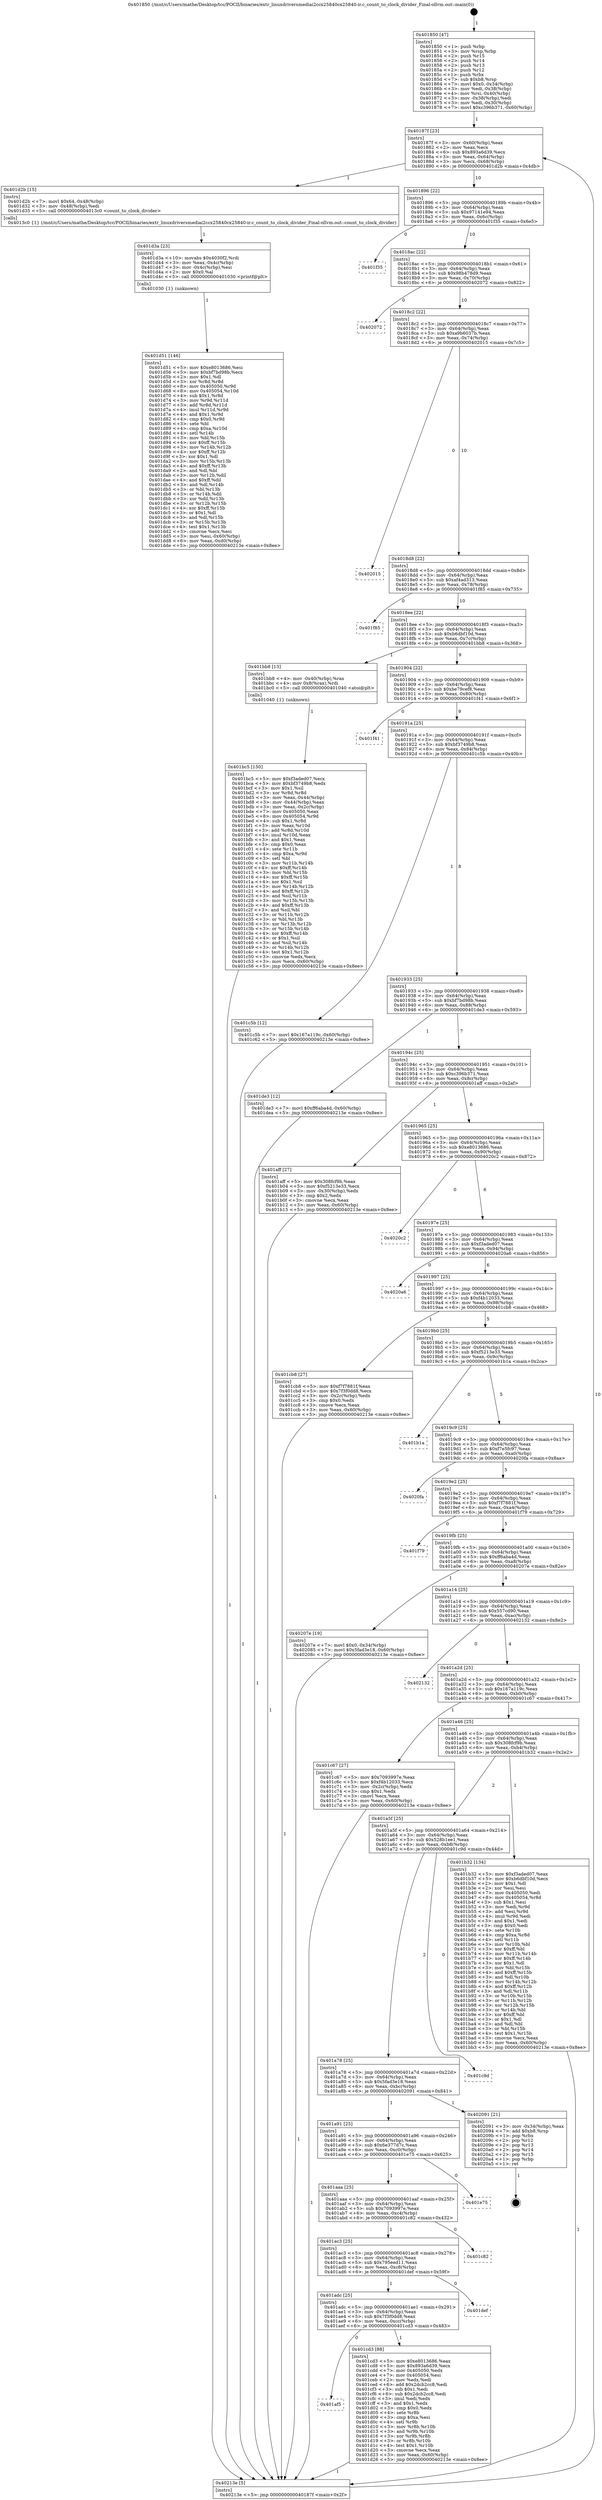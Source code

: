 digraph "0x401850" {
  label = "0x401850 (/mnt/c/Users/mathe/Desktop/tcc/POCII/binaries/extr_linuxdriversmediai2ccx25840cx25840-ir.c_count_to_clock_divider_Final-ollvm.out::main(0))"
  labelloc = "t"
  node[shape=record]

  Entry [label="",width=0.3,height=0.3,shape=circle,fillcolor=black,style=filled]
  "0x40187f" [label="{
     0x40187f [23]\l
     | [instrs]\l
     &nbsp;&nbsp;0x40187f \<+3\>: mov -0x60(%rbp),%eax\l
     &nbsp;&nbsp;0x401882 \<+2\>: mov %eax,%ecx\l
     &nbsp;&nbsp;0x401884 \<+6\>: sub $0x893a6d39,%ecx\l
     &nbsp;&nbsp;0x40188a \<+3\>: mov %eax,-0x64(%rbp)\l
     &nbsp;&nbsp;0x40188d \<+3\>: mov %ecx,-0x68(%rbp)\l
     &nbsp;&nbsp;0x401890 \<+6\>: je 0000000000401d2b \<main+0x4db\>\l
  }"]
  "0x401d2b" [label="{
     0x401d2b [15]\l
     | [instrs]\l
     &nbsp;&nbsp;0x401d2b \<+7\>: movl $0x64,-0x48(%rbp)\l
     &nbsp;&nbsp;0x401d32 \<+3\>: mov -0x48(%rbp),%edi\l
     &nbsp;&nbsp;0x401d35 \<+5\>: call 00000000004013c0 \<count_to_clock_divider\>\l
     | [calls]\l
     &nbsp;&nbsp;0x4013c0 \{1\} (/mnt/c/Users/mathe/Desktop/tcc/POCII/binaries/extr_linuxdriversmediai2ccx25840cx25840-ir.c_count_to_clock_divider_Final-ollvm.out::count_to_clock_divider)\l
  }"]
  "0x401896" [label="{
     0x401896 [22]\l
     | [instrs]\l
     &nbsp;&nbsp;0x401896 \<+5\>: jmp 000000000040189b \<main+0x4b\>\l
     &nbsp;&nbsp;0x40189b \<+3\>: mov -0x64(%rbp),%eax\l
     &nbsp;&nbsp;0x40189e \<+5\>: sub $0x97141e94,%eax\l
     &nbsp;&nbsp;0x4018a3 \<+3\>: mov %eax,-0x6c(%rbp)\l
     &nbsp;&nbsp;0x4018a6 \<+6\>: je 0000000000401f35 \<main+0x6e5\>\l
  }"]
  Exit [label="",width=0.3,height=0.3,shape=circle,fillcolor=black,style=filled,peripheries=2]
  "0x401f35" [label="{
     0x401f35\l
  }", style=dashed]
  "0x4018ac" [label="{
     0x4018ac [22]\l
     | [instrs]\l
     &nbsp;&nbsp;0x4018ac \<+5\>: jmp 00000000004018b1 \<main+0x61\>\l
     &nbsp;&nbsp;0x4018b1 \<+3\>: mov -0x64(%rbp),%eax\l
     &nbsp;&nbsp;0x4018b4 \<+5\>: sub $0x98b478d9,%eax\l
     &nbsp;&nbsp;0x4018b9 \<+3\>: mov %eax,-0x70(%rbp)\l
     &nbsp;&nbsp;0x4018bc \<+6\>: je 0000000000402072 \<main+0x822\>\l
  }"]
  "0x401d51" [label="{
     0x401d51 [146]\l
     | [instrs]\l
     &nbsp;&nbsp;0x401d51 \<+5\>: mov $0xe8013686,%esi\l
     &nbsp;&nbsp;0x401d56 \<+5\>: mov $0xbf7bd98b,%ecx\l
     &nbsp;&nbsp;0x401d5b \<+2\>: mov $0x1,%dl\l
     &nbsp;&nbsp;0x401d5d \<+3\>: xor %r8d,%r8d\l
     &nbsp;&nbsp;0x401d60 \<+8\>: mov 0x405050,%r9d\l
     &nbsp;&nbsp;0x401d68 \<+8\>: mov 0x405054,%r10d\l
     &nbsp;&nbsp;0x401d70 \<+4\>: sub $0x1,%r8d\l
     &nbsp;&nbsp;0x401d74 \<+3\>: mov %r9d,%r11d\l
     &nbsp;&nbsp;0x401d77 \<+3\>: add %r8d,%r11d\l
     &nbsp;&nbsp;0x401d7a \<+4\>: imul %r11d,%r9d\l
     &nbsp;&nbsp;0x401d7e \<+4\>: and $0x1,%r9d\l
     &nbsp;&nbsp;0x401d82 \<+4\>: cmp $0x0,%r9d\l
     &nbsp;&nbsp;0x401d86 \<+3\>: sete %bl\l
     &nbsp;&nbsp;0x401d89 \<+4\>: cmp $0xa,%r10d\l
     &nbsp;&nbsp;0x401d8d \<+4\>: setl %r14b\l
     &nbsp;&nbsp;0x401d91 \<+3\>: mov %bl,%r15b\l
     &nbsp;&nbsp;0x401d94 \<+4\>: xor $0xff,%r15b\l
     &nbsp;&nbsp;0x401d98 \<+3\>: mov %r14b,%r12b\l
     &nbsp;&nbsp;0x401d9b \<+4\>: xor $0xff,%r12b\l
     &nbsp;&nbsp;0x401d9f \<+3\>: xor $0x1,%dl\l
     &nbsp;&nbsp;0x401da2 \<+3\>: mov %r15b,%r13b\l
     &nbsp;&nbsp;0x401da5 \<+4\>: and $0xff,%r13b\l
     &nbsp;&nbsp;0x401da9 \<+2\>: and %dl,%bl\l
     &nbsp;&nbsp;0x401dab \<+3\>: mov %r12b,%dil\l
     &nbsp;&nbsp;0x401dae \<+4\>: and $0xff,%dil\l
     &nbsp;&nbsp;0x401db2 \<+3\>: and %dl,%r14b\l
     &nbsp;&nbsp;0x401db5 \<+3\>: or %bl,%r13b\l
     &nbsp;&nbsp;0x401db8 \<+3\>: or %r14b,%dil\l
     &nbsp;&nbsp;0x401dbb \<+3\>: xor %dil,%r13b\l
     &nbsp;&nbsp;0x401dbe \<+3\>: or %r12b,%r15b\l
     &nbsp;&nbsp;0x401dc1 \<+4\>: xor $0xff,%r15b\l
     &nbsp;&nbsp;0x401dc5 \<+3\>: or $0x1,%dl\l
     &nbsp;&nbsp;0x401dc8 \<+3\>: and %dl,%r15b\l
     &nbsp;&nbsp;0x401dcb \<+3\>: or %r15b,%r13b\l
     &nbsp;&nbsp;0x401dce \<+4\>: test $0x1,%r13b\l
     &nbsp;&nbsp;0x401dd2 \<+3\>: cmovne %ecx,%esi\l
     &nbsp;&nbsp;0x401dd5 \<+3\>: mov %esi,-0x60(%rbp)\l
     &nbsp;&nbsp;0x401dd8 \<+6\>: mov %eax,-0xd0(%rbp)\l
     &nbsp;&nbsp;0x401dde \<+5\>: jmp 000000000040213e \<main+0x8ee\>\l
  }"]
  "0x402072" [label="{
     0x402072\l
  }", style=dashed]
  "0x4018c2" [label="{
     0x4018c2 [22]\l
     | [instrs]\l
     &nbsp;&nbsp;0x4018c2 \<+5\>: jmp 00000000004018c7 \<main+0x77\>\l
     &nbsp;&nbsp;0x4018c7 \<+3\>: mov -0x64(%rbp),%eax\l
     &nbsp;&nbsp;0x4018ca \<+5\>: sub $0xa9b6037b,%eax\l
     &nbsp;&nbsp;0x4018cf \<+3\>: mov %eax,-0x74(%rbp)\l
     &nbsp;&nbsp;0x4018d2 \<+6\>: je 0000000000402015 \<main+0x7c5\>\l
  }"]
  "0x401d3a" [label="{
     0x401d3a [23]\l
     | [instrs]\l
     &nbsp;&nbsp;0x401d3a \<+10\>: movabs $0x4030f2,%rdi\l
     &nbsp;&nbsp;0x401d44 \<+3\>: mov %eax,-0x4c(%rbp)\l
     &nbsp;&nbsp;0x401d47 \<+3\>: mov -0x4c(%rbp),%esi\l
     &nbsp;&nbsp;0x401d4a \<+2\>: mov $0x0,%al\l
     &nbsp;&nbsp;0x401d4c \<+5\>: call 0000000000401030 \<printf@plt\>\l
     | [calls]\l
     &nbsp;&nbsp;0x401030 \{1\} (unknown)\l
  }"]
  "0x402015" [label="{
     0x402015\l
  }", style=dashed]
  "0x4018d8" [label="{
     0x4018d8 [22]\l
     | [instrs]\l
     &nbsp;&nbsp;0x4018d8 \<+5\>: jmp 00000000004018dd \<main+0x8d\>\l
     &nbsp;&nbsp;0x4018dd \<+3\>: mov -0x64(%rbp),%eax\l
     &nbsp;&nbsp;0x4018e0 \<+5\>: sub $0xaf4ad313,%eax\l
     &nbsp;&nbsp;0x4018e5 \<+3\>: mov %eax,-0x78(%rbp)\l
     &nbsp;&nbsp;0x4018e8 \<+6\>: je 0000000000401f85 \<main+0x735\>\l
  }"]
  "0x401af5" [label="{
     0x401af5\l
  }", style=dashed]
  "0x401f85" [label="{
     0x401f85\l
  }", style=dashed]
  "0x4018ee" [label="{
     0x4018ee [22]\l
     | [instrs]\l
     &nbsp;&nbsp;0x4018ee \<+5\>: jmp 00000000004018f3 \<main+0xa3\>\l
     &nbsp;&nbsp;0x4018f3 \<+3\>: mov -0x64(%rbp),%eax\l
     &nbsp;&nbsp;0x4018f6 \<+5\>: sub $0xb6dbf10d,%eax\l
     &nbsp;&nbsp;0x4018fb \<+3\>: mov %eax,-0x7c(%rbp)\l
     &nbsp;&nbsp;0x4018fe \<+6\>: je 0000000000401bb8 \<main+0x368\>\l
  }"]
  "0x401cd3" [label="{
     0x401cd3 [88]\l
     | [instrs]\l
     &nbsp;&nbsp;0x401cd3 \<+5\>: mov $0xe8013686,%eax\l
     &nbsp;&nbsp;0x401cd8 \<+5\>: mov $0x893a6d39,%ecx\l
     &nbsp;&nbsp;0x401cdd \<+7\>: mov 0x405050,%edx\l
     &nbsp;&nbsp;0x401ce4 \<+7\>: mov 0x405054,%esi\l
     &nbsp;&nbsp;0x401ceb \<+2\>: mov %edx,%edi\l
     &nbsp;&nbsp;0x401ced \<+6\>: add $0x2dcb2cc8,%edi\l
     &nbsp;&nbsp;0x401cf3 \<+3\>: sub $0x1,%edi\l
     &nbsp;&nbsp;0x401cf6 \<+6\>: sub $0x2dcb2cc8,%edi\l
     &nbsp;&nbsp;0x401cfc \<+3\>: imul %edi,%edx\l
     &nbsp;&nbsp;0x401cff \<+3\>: and $0x1,%edx\l
     &nbsp;&nbsp;0x401d02 \<+3\>: cmp $0x0,%edx\l
     &nbsp;&nbsp;0x401d05 \<+4\>: sete %r8b\l
     &nbsp;&nbsp;0x401d09 \<+3\>: cmp $0xa,%esi\l
     &nbsp;&nbsp;0x401d0c \<+4\>: setl %r9b\l
     &nbsp;&nbsp;0x401d10 \<+3\>: mov %r8b,%r10b\l
     &nbsp;&nbsp;0x401d13 \<+3\>: and %r9b,%r10b\l
     &nbsp;&nbsp;0x401d16 \<+3\>: xor %r9b,%r8b\l
     &nbsp;&nbsp;0x401d19 \<+3\>: or %r8b,%r10b\l
     &nbsp;&nbsp;0x401d1c \<+4\>: test $0x1,%r10b\l
     &nbsp;&nbsp;0x401d20 \<+3\>: cmovne %ecx,%eax\l
     &nbsp;&nbsp;0x401d23 \<+3\>: mov %eax,-0x60(%rbp)\l
     &nbsp;&nbsp;0x401d26 \<+5\>: jmp 000000000040213e \<main+0x8ee\>\l
  }"]
  "0x401bb8" [label="{
     0x401bb8 [13]\l
     | [instrs]\l
     &nbsp;&nbsp;0x401bb8 \<+4\>: mov -0x40(%rbp),%rax\l
     &nbsp;&nbsp;0x401bbc \<+4\>: mov 0x8(%rax),%rdi\l
     &nbsp;&nbsp;0x401bc0 \<+5\>: call 0000000000401040 \<atoi@plt\>\l
     | [calls]\l
     &nbsp;&nbsp;0x401040 \{1\} (unknown)\l
  }"]
  "0x401904" [label="{
     0x401904 [22]\l
     | [instrs]\l
     &nbsp;&nbsp;0x401904 \<+5\>: jmp 0000000000401909 \<main+0xb9\>\l
     &nbsp;&nbsp;0x401909 \<+3\>: mov -0x64(%rbp),%eax\l
     &nbsp;&nbsp;0x40190c \<+5\>: sub $0xbe79cef8,%eax\l
     &nbsp;&nbsp;0x401911 \<+3\>: mov %eax,-0x80(%rbp)\l
     &nbsp;&nbsp;0x401914 \<+6\>: je 0000000000401f41 \<main+0x6f1\>\l
  }"]
  "0x401adc" [label="{
     0x401adc [25]\l
     | [instrs]\l
     &nbsp;&nbsp;0x401adc \<+5\>: jmp 0000000000401ae1 \<main+0x291\>\l
     &nbsp;&nbsp;0x401ae1 \<+3\>: mov -0x64(%rbp),%eax\l
     &nbsp;&nbsp;0x401ae4 \<+5\>: sub $0x7f3f0dd8,%eax\l
     &nbsp;&nbsp;0x401ae9 \<+6\>: mov %eax,-0xcc(%rbp)\l
     &nbsp;&nbsp;0x401aef \<+6\>: je 0000000000401cd3 \<main+0x483\>\l
  }"]
  "0x401f41" [label="{
     0x401f41\l
  }", style=dashed]
  "0x40191a" [label="{
     0x40191a [25]\l
     | [instrs]\l
     &nbsp;&nbsp;0x40191a \<+5\>: jmp 000000000040191f \<main+0xcf\>\l
     &nbsp;&nbsp;0x40191f \<+3\>: mov -0x64(%rbp),%eax\l
     &nbsp;&nbsp;0x401922 \<+5\>: sub $0xbf3749b8,%eax\l
     &nbsp;&nbsp;0x401927 \<+6\>: mov %eax,-0x84(%rbp)\l
     &nbsp;&nbsp;0x40192d \<+6\>: je 0000000000401c5b \<main+0x40b\>\l
  }"]
  "0x401def" [label="{
     0x401def\l
  }", style=dashed]
  "0x401c5b" [label="{
     0x401c5b [12]\l
     | [instrs]\l
     &nbsp;&nbsp;0x401c5b \<+7\>: movl $0x167a119c,-0x60(%rbp)\l
     &nbsp;&nbsp;0x401c62 \<+5\>: jmp 000000000040213e \<main+0x8ee\>\l
  }"]
  "0x401933" [label="{
     0x401933 [25]\l
     | [instrs]\l
     &nbsp;&nbsp;0x401933 \<+5\>: jmp 0000000000401938 \<main+0xe8\>\l
     &nbsp;&nbsp;0x401938 \<+3\>: mov -0x64(%rbp),%eax\l
     &nbsp;&nbsp;0x40193b \<+5\>: sub $0xbf7bd98b,%eax\l
     &nbsp;&nbsp;0x401940 \<+6\>: mov %eax,-0x88(%rbp)\l
     &nbsp;&nbsp;0x401946 \<+6\>: je 0000000000401de3 \<main+0x593\>\l
  }"]
  "0x401ac3" [label="{
     0x401ac3 [25]\l
     | [instrs]\l
     &nbsp;&nbsp;0x401ac3 \<+5\>: jmp 0000000000401ac8 \<main+0x278\>\l
     &nbsp;&nbsp;0x401ac8 \<+3\>: mov -0x64(%rbp),%eax\l
     &nbsp;&nbsp;0x401acb \<+5\>: sub $0x795eed11,%eax\l
     &nbsp;&nbsp;0x401ad0 \<+6\>: mov %eax,-0xc8(%rbp)\l
     &nbsp;&nbsp;0x401ad6 \<+6\>: je 0000000000401def \<main+0x59f\>\l
  }"]
  "0x401de3" [label="{
     0x401de3 [12]\l
     | [instrs]\l
     &nbsp;&nbsp;0x401de3 \<+7\>: movl $0xff6aba4d,-0x60(%rbp)\l
     &nbsp;&nbsp;0x401dea \<+5\>: jmp 000000000040213e \<main+0x8ee\>\l
  }"]
  "0x40194c" [label="{
     0x40194c [25]\l
     | [instrs]\l
     &nbsp;&nbsp;0x40194c \<+5\>: jmp 0000000000401951 \<main+0x101\>\l
     &nbsp;&nbsp;0x401951 \<+3\>: mov -0x64(%rbp),%eax\l
     &nbsp;&nbsp;0x401954 \<+5\>: sub $0xc396b371,%eax\l
     &nbsp;&nbsp;0x401959 \<+6\>: mov %eax,-0x8c(%rbp)\l
     &nbsp;&nbsp;0x40195f \<+6\>: je 0000000000401aff \<main+0x2af\>\l
  }"]
  "0x401c82" [label="{
     0x401c82\l
  }", style=dashed]
  "0x401aff" [label="{
     0x401aff [27]\l
     | [instrs]\l
     &nbsp;&nbsp;0x401aff \<+5\>: mov $0x308fcf9b,%eax\l
     &nbsp;&nbsp;0x401b04 \<+5\>: mov $0xf5213e33,%ecx\l
     &nbsp;&nbsp;0x401b09 \<+3\>: mov -0x30(%rbp),%edx\l
     &nbsp;&nbsp;0x401b0c \<+3\>: cmp $0x2,%edx\l
     &nbsp;&nbsp;0x401b0f \<+3\>: cmovne %ecx,%eax\l
     &nbsp;&nbsp;0x401b12 \<+3\>: mov %eax,-0x60(%rbp)\l
     &nbsp;&nbsp;0x401b15 \<+5\>: jmp 000000000040213e \<main+0x8ee\>\l
  }"]
  "0x401965" [label="{
     0x401965 [25]\l
     | [instrs]\l
     &nbsp;&nbsp;0x401965 \<+5\>: jmp 000000000040196a \<main+0x11a\>\l
     &nbsp;&nbsp;0x40196a \<+3\>: mov -0x64(%rbp),%eax\l
     &nbsp;&nbsp;0x40196d \<+5\>: sub $0xe8013686,%eax\l
     &nbsp;&nbsp;0x401972 \<+6\>: mov %eax,-0x90(%rbp)\l
     &nbsp;&nbsp;0x401978 \<+6\>: je 00000000004020c2 \<main+0x872\>\l
  }"]
  "0x40213e" [label="{
     0x40213e [5]\l
     | [instrs]\l
     &nbsp;&nbsp;0x40213e \<+5\>: jmp 000000000040187f \<main+0x2f\>\l
  }"]
  "0x401850" [label="{
     0x401850 [47]\l
     | [instrs]\l
     &nbsp;&nbsp;0x401850 \<+1\>: push %rbp\l
     &nbsp;&nbsp;0x401851 \<+3\>: mov %rsp,%rbp\l
     &nbsp;&nbsp;0x401854 \<+2\>: push %r15\l
     &nbsp;&nbsp;0x401856 \<+2\>: push %r14\l
     &nbsp;&nbsp;0x401858 \<+2\>: push %r13\l
     &nbsp;&nbsp;0x40185a \<+2\>: push %r12\l
     &nbsp;&nbsp;0x40185c \<+1\>: push %rbx\l
     &nbsp;&nbsp;0x40185d \<+7\>: sub $0xb8,%rsp\l
     &nbsp;&nbsp;0x401864 \<+7\>: movl $0x0,-0x34(%rbp)\l
     &nbsp;&nbsp;0x40186b \<+3\>: mov %edi,-0x38(%rbp)\l
     &nbsp;&nbsp;0x40186e \<+4\>: mov %rsi,-0x40(%rbp)\l
     &nbsp;&nbsp;0x401872 \<+3\>: mov -0x38(%rbp),%edi\l
     &nbsp;&nbsp;0x401875 \<+3\>: mov %edi,-0x30(%rbp)\l
     &nbsp;&nbsp;0x401878 \<+7\>: movl $0xc396b371,-0x60(%rbp)\l
  }"]
  "0x401aaa" [label="{
     0x401aaa [25]\l
     | [instrs]\l
     &nbsp;&nbsp;0x401aaa \<+5\>: jmp 0000000000401aaf \<main+0x25f\>\l
     &nbsp;&nbsp;0x401aaf \<+3\>: mov -0x64(%rbp),%eax\l
     &nbsp;&nbsp;0x401ab2 \<+5\>: sub $0x7093997e,%eax\l
     &nbsp;&nbsp;0x401ab7 \<+6\>: mov %eax,-0xc4(%rbp)\l
     &nbsp;&nbsp;0x401abd \<+6\>: je 0000000000401c82 \<main+0x432\>\l
  }"]
  "0x4020c2" [label="{
     0x4020c2\l
  }", style=dashed]
  "0x40197e" [label="{
     0x40197e [25]\l
     | [instrs]\l
     &nbsp;&nbsp;0x40197e \<+5\>: jmp 0000000000401983 \<main+0x133\>\l
     &nbsp;&nbsp;0x401983 \<+3\>: mov -0x64(%rbp),%eax\l
     &nbsp;&nbsp;0x401986 \<+5\>: sub $0xf3aded07,%eax\l
     &nbsp;&nbsp;0x40198b \<+6\>: mov %eax,-0x94(%rbp)\l
     &nbsp;&nbsp;0x401991 \<+6\>: je 00000000004020a6 \<main+0x856\>\l
  }"]
  "0x401e75" [label="{
     0x401e75\l
  }", style=dashed]
  "0x4020a6" [label="{
     0x4020a6\l
  }", style=dashed]
  "0x401997" [label="{
     0x401997 [25]\l
     | [instrs]\l
     &nbsp;&nbsp;0x401997 \<+5\>: jmp 000000000040199c \<main+0x14c\>\l
     &nbsp;&nbsp;0x40199c \<+3\>: mov -0x64(%rbp),%eax\l
     &nbsp;&nbsp;0x40199f \<+5\>: sub $0xf4b12033,%eax\l
     &nbsp;&nbsp;0x4019a4 \<+6\>: mov %eax,-0x98(%rbp)\l
     &nbsp;&nbsp;0x4019aa \<+6\>: je 0000000000401cb8 \<main+0x468\>\l
  }"]
  "0x401a91" [label="{
     0x401a91 [25]\l
     | [instrs]\l
     &nbsp;&nbsp;0x401a91 \<+5\>: jmp 0000000000401a96 \<main+0x246\>\l
     &nbsp;&nbsp;0x401a96 \<+3\>: mov -0x64(%rbp),%eax\l
     &nbsp;&nbsp;0x401a99 \<+5\>: sub $0x6e377d7c,%eax\l
     &nbsp;&nbsp;0x401a9e \<+6\>: mov %eax,-0xc0(%rbp)\l
     &nbsp;&nbsp;0x401aa4 \<+6\>: je 0000000000401e75 \<main+0x625\>\l
  }"]
  "0x401cb8" [label="{
     0x401cb8 [27]\l
     | [instrs]\l
     &nbsp;&nbsp;0x401cb8 \<+5\>: mov $0xf7f7881f,%eax\l
     &nbsp;&nbsp;0x401cbd \<+5\>: mov $0x7f3f0dd8,%ecx\l
     &nbsp;&nbsp;0x401cc2 \<+3\>: mov -0x2c(%rbp),%edx\l
     &nbsp;&nbsp;0x401cc5 \<+3\>: cmp $0x0,%edx\l
     &nbsp;&nbsp;0x401cc8 \<+3\>: cmove %ecx,%eax\l
     &nbsp;&nbsp;0x401ccb \<+3\>: mov %eax,-0x60(%rbp)\l
     &nbsp;&nbsp;0x401cce \<+5\>: jmp 000000000040213e \<main+0x8ee\>\l
  }"]
  "0x4019b0" [label="{
     0x4019b0 [25]\l
     | [instrs]\l
     &nbsp;&nbsp;0x4019b0 \<+5\>: jmp 00000000004019b5 \<main+0x165\>\l
     &nbsp;&nbsp;0x4019b5 \<+3\>: mov -0x64(%rbp),%eax\l
     &nbsp;&nbsp;0x4019b8 \<+5\>: sub $0xf5213e33,%eax\l
     &nbsp;&nbsp;0x4019bd \<+6\>: mov %eax,-0x9c(%rbp)\l
     &nbsp;&nbsp;0x4019c3 \<+6\>: je 0000000000401b1a \<main+0x2ca\>\l
  }"]
  "0x402091" [label="{
     0x402091 [21]\l
     | [instrs]\l
     &nbsp;&nbsp;0x402091 \<+3\>: mov -0x34(%rbp),%eax\l
     &nbsp;&nbsp;0x402094 \<+7\>: add $0xb8,%rsp\l
     &nbsp;&nbsp;0x40209b \<+1\>: pop %rbx\l
     &nbsp;&nbsp;0x40209c \<+2\>: pop %r12\l
     &nbsp;&nbsp;0x40209e \<+2\>: pop %r13\l
     &nbsp;&nbsp;0x4020a0 \<+2\>: pop %r14\l
     &nbsp;&nbsp;0x4020a2 \<+2\>: pop %r15\l
     &nbsp;&nbsp;0x4020a4 \<+1\>: pop %rbp\l
     &nbsp;&nbsp;0x4020a5 \<+1\>: ret\l
  }"]
  "0x401b1a" [label="{
     0x401b1a\l
  }", style=dashed]
  "0x4019c9" [label="{
     0x4019c9 [25]\l
     | [instrs]\l
     &nbsp;&nbsp;0x4019c9 \<+5\>: jmp 00000000004019ce \<main+0x17e\>\l
     &nbsp;&nbsp;0x4019ce \<+3\>: mov -0x64(%rbp),%eax\l
     &nbsp;&nbsp;0x4019d1 \<+5\>: sub $0xf7e5fc97,%eax\l
     &nbsp;&nbsp;0x4019d6 \<+6\>: mov %eax,-0xa0(%rbp)\l
     &nbsp;&nbsp;0x4019dc \<+6\>: je 00000000004020fa \<main+0x8aa\>\l
  }"]
  "0x401a78" [label="{
     0x401a78 [25]\l
     | [instrs]\l
     &nbsp;&nbsp;0x401a78 \<+5\>: jmp 0000000000401a7d \<main+0x22d\>\l
     &nbsp;&nbsp;0x401a7d \<+3\>: mov -0x64(%rbp),%eax\l
     &nbsp;&nbsp;0x401a80 \<+5\>: sub $0x5fad3e18,%eax\l
     &nbsp;&nbsp;0x401a85 \<+6\>: mov %eax,-0xbc(%rbp)\l
     &nbsp;&nbsp;0x401a8b \<+6\>: je 0000000000402091 \<main+0x841\>\l
  }"]
  "0x4020fa" [label="{
     0x4020fa\l
  }", style=dashed]
  "0x4019e2" [label="{
     0x4019e2 [25]\l
     | [instrs]\l
     &nbsp;&nbsp;0x4019e2 \<+5\>: jmp 00000000004019e7 \<main+0x197\>\l
     &nbsp;&nbsp;0x4019e7 \<+3\>: mov -0x64(%rbp),%eax\l
     &nbsp;&nbsp;0x4019ea \<+5\>: sub $0xf7f7881f,%eax\l
     &nbsp;&nbsp;0x4019ef \<+6\>: mov %eax,-0xa4(%rbp)\l
     &nbsp;&nbsp;0x4019f5 \<+6\>: je 0000000000401f79 \<main+0x729\>\l
  }"]
  "0x401c9d" [label="{
     0x401c9d\l
  }", style=dashed]
  "0x401f79" [label="{
     0x401f79\l
  }", style=dashed]
  "0x4019fb" [label="{
     0x4019fb [25]\l
     | [instrs]\l
     &nbsp;&nbsp;0x4019fb \<+5\>: jmp 0000000000401a00 \<main+0x1b0\>\l
     &nbsp;&nbsp;0x401a00 \<+3\>: mov -0x64(%rbp),%eax\l
     &nbsp;&nbsp;0x401a03 \<+5\>: sub $0xff6aba4d,%eax\l
     &nbsp;&nbsp;0x401a08 \<+6\>: mov %eax,-0xa8(%rbp)\l
     &nbsp;&nbsp;0x401a0e \<+6\>: je 000000000040207e \<main+0x82e\>\l
  }"]
  "0x401bc5" [label="{
     0x401bc5 [150]\l
     | [instrs]\l
     &nbsp;&nbsp;0x401bc5 \<+5\>: mov $0xf3aded07,%ecx\l
     &nbsp;&nbsp;0x401bca \<+5\>: mov $0xbf3749b8,%edx\l
     &nbsp;&nbsp;0x401bcf \<+3\>: mov $0x1,%sil\l
     &nbsp;&nbsp;0x401bd2 \<+3\>: xor %r8d,%r8d\l
     &nbsp;&nbsp;0x401bd5 \<+3\>: mov %eax,-0x44(%rbp)\l
     &nbsp;&nbsp;0x401bd8 \<+3\>: mov -0x44(%rbp),%eax\l
     &nbsp;&nbsp;0x401bdb \<+3\>: mov %eax,-0x2c(%rbp)\l
     &nbsp;&nbsp;0x401bde \<+7\>: mov 0x405050,%eax\l
     &nbsp;&nbsp;0x401be5 \<+8\>: mov 0x405054,%r9d\l
     &nbsp;&nbsp;0x401bed \<+4\>: sub $0x1,%r8d\l
     &nbsp;&nbsp;0x401bf1 \<+3\>: mov %eax,%r10d\l
     &nbsp;&nbsp;0x401bf4 \<+3\>: add %r8d,%r10d\l
     &nbsp;&nbsp;0x401bf7 \<+4\>: imul %r10d,%eax\l
     &nbsp;&nbsp;0x401bfb \<+3\>: and $0x1,%eax\l
     &nbsp;&nbsp;0x401bfe \<+3\>: cmp $0x0,%eax\l
     &nbsp;&nbsp;0x401c01 \<+4\>: sete %r11b\l
     &nbsp;&nbsp;0x401c05 \<+4\>: cmp $0xa,%r9d\l
     &nbsp;&nbsp;0x401c09 \<+3\>: setl %bl\l
     &nbsp;&nbsp;0x401c0c \<+3\>: mov %r11b,%r14b\l
     &nbsp;&nbsp;0x401c0f \<+4\>: xor $0xff,%r14b\l
     &nbsp;&nbsp;0x401c13 \<+3\>: mov %bl,%r15b\l
     &nbsp;&nbsp;0x401c16 \<+4\>: xor $0xff,%r15b\l
     &nbsp;&nbsp;0x401c1a \<+4\>: xor $0x1,%sil\l
     &nbsp;&nbsp;0x401c1e \<+3\>: mov %r14b,%r12b\l
     &nbsp;&nbsp;0x401c21 \<+4\>: and $0xff,%r12b\l
     &nbsp;&nbsp;0x401c25 \<+3\>: and %sil,%r11b\l
     &nbsp;&nbsp;0x401c28 \<+3\>: mov %r15b,%r13b\l
     &nbsp;&nbsp;0x401c2b \<+4\>: and $0xff,%r13b\l
     &nbsp;&nbsp;0x401c2f \<+3\>: and %sil,%bl\l
     &nbsp;&nbsp;0x401c32 \<+3\>: or %r11b,%r12b\l
     &nbsp;&nbsp;0x401c35 \<+3\>: or %bl,%r13b\l
     &nbsp;&nbsp;0x401c38 \<+3\>: xor %r13b,%r12b\l
     &nbsp;&nbsp;0x401c3b \<+3\>: or %r15b,%r14b\l
     &nbsp;&nbsp;0x401c3e \<+4\>: xor $0xff,%r14b\l
     &nbsp;&nbsp;0x401c42 \<+4\>: or $0x1,%sil\l
     &nbsp;&nbsp;0x401c46 \<+3\>: and %sil,%r14b\l
     &nbsp;&nbsp;0x401c49 \<+3\>: or %r14b,%r12b\l
     &nbsp;&nbsp;0x401c4c \<+4\>: test $0x1,%r12b\l
     &nbsp;&nbsp;0x401c50 \<+3\>: cmovne %edx,%ecx\l
     &nbsp;&nbsp;0x401c53 \<+3\>: mov %ecx,-0x60(%rbp)\l
     &nbsp;&nbsp;0x401c56 \<+5\>: jmp 000000000040213e \<main+0x8ee\>\l
  }"]
  "0x40207e" [label="{
     0x40207e [19]\l
     | [instrs]\l
     &nbsp;&nbsp;0x40207e \<+7\>: movl $0x0,-0x34(%rbp)\l
     &nbsp;&nbsp;0x402085 \<+7\>: movl $0x5fad3e18,-0x60(%rbp)\l
     &nbsp;&nbsp;0x40208c \<+5\>: jmp 000000000040213e \<main+0x8ee\>\l
  }"]
  "0x401a14" [label="{
     0x401a14 [25]\l
     | [instrs]\l
     &nbsp;&nbsp;0x401a14 \<+5\>: jmp 0000000000401a19 \<main+0x1c9\>\l
     &nbsp;&nbsp;0x401a19 \<+3\>: mov -0x64(%rbp),%eax\l
     &nbsp;&nbsp;0x401a1c \<+5\>: sub $0x557cd90,%eax\l
     &nbsp;&nbsp;0x401a21 \<+6\>: mov %eax,-0xac(%rbp)\l
     &nbsp;&nbsp;0x401a27 \<+6\>: je 0000000000402132 \<main+0x8e2\>\l
  }"]
  "0x401a5f" [label="{
     0x401a5f [25]\l
     | [instrs]\l
     &nbsp;&nbsp;0x401a5f \<+5\>: jmp 0000000000401a64 \<main+0x214\>\l
     &nbsp;&nbsp;0x401a64 \<+3\>: mov -0x64(%rbp),%eax\l
     &nbsp;&nbsp;0x401a67 \<+5\>: sub $0x528b1ee1,%eax\l
     &nbsp;&nbsp;0x401a6c \<+6\>: mov %eax,-0xb8(%rbp)\l
     &nbsp;&nbsp;0x401a72 \<+6\>: je 0000000000401c9d \<main+0x44d\>\l
  }"]
  "0x402132" [label="{
     0x402132\l
  }", style=dashed]
  "0x401a2d" [label="{
     0x401a2d [25]\l
     | [instrs]\l
     &nbsp;&nbsp;0x401a2d \<+5\>: jmp 0000000000401a32 \<main+0x1e2\>\l
     &nbsp;&nbsp;0x401a32 \<+3\>: mov -0x64(%rbp),%eax\l
     &nbsp;&nbsp;0x401a35 \<+5\>: sub $0x167a119c,%eax\l
     &nbsp;&nbsp;0x401a3a \<+6\>: mov %eax,-0xb0(%rbp)\l
     &nbsp;&nbsp;0x401a40 \<+6\>: je 0000000000401c67 \<main+0x417\>\l
  }"]
  "0x401b32" [label="{
     0x401b32 [134]\l
     | [instrs]\l
     &nbsp;&nbsp;0x401b32 \<+5\>: mov $0xf3aded07,%eax\l
     &nbsp;&nbsp;0x401b37 \<+5\>: mov $0xb6dbf10d,%ecx\l
     &nbsp;&nbsp;0x401b3c \<+2\>: mov $0x1,%dl\l
     &nbsp;&nbsp;0x401b3e \<+2\>: xor %esi,%esi\l
     &nbsp;&nbsp;0x401b40 \<+7\>: mov 0x405050,%edi\l
     &nbsp;&nbsp;0x401b47 \<+8\>: mov 0x405054,%r8d\l
     &nbsp;&nbsp;0x401b4f \<+3\>: sub $0x1,%esi\l
     &nbsp;&nbsp;0x401b52 \<+3\>: mov %edi,%r9d\l
     &nbsp;&nbsp;0x401b55 \<+3\>: add %esi,%r9d\l
     &nbsp;&nbsp;0x401b58 \<+4\>: imul %r9d,%edi\l
     &nbsp;&nbsp;0x401b5c \<+3\>: and $0x1,%edi\l
     &nbsp;&nbsp;0x401b5f \<+3\>: cmp $0x0,%edi\l
     &nbsp;&nbsp;0x401b62 \<+4\>: sete %r10b\l
     &nbsp;&nbsp;0x401b66 \<+4\>: cmp $0xa,%r8d\l
     &nbsp;&nbsp;0x401b6a \<+4\>: setl %r11b\l
     &nbsp;&nbsp;0x401b6e \<+3\>: mov %r10b,%bl\l
     &nbsp;&nbsp;0x401b71 \<+3\>: xor $0xff,%bl\l
     &nbsp;&nbsp;0x401b74 \<+3\>: mov %r11b,%r14b\l
     &nbsp;&nbsp;0x401b77 \<+4\>: xor $0xff,%r14b\l
     &nbsp;&nbsp;0x401b7b \<+3\>: xor $0x1,%dl\l
     &nbsp;&nbsp;0x401b7e \<+3\>: mov %bl,%r15b\l
     &nbsp;&nbsp;0x401b81 \<+4\>: and $0xff,%r15b\l
     &nbsp;&nbsp;0x401b85 \<+3\>: and %dl,%r10b\l
     &nbsp;&nbsp;0x401b88 \<+3\>: mov %r14b,%r12b\l
     &nbsp;&nbsp;0x401b8b \<+4\>: and $0xff,%r12b\l
     &nbsp;&nbsp;0x401b8f \<+3\>: and %dl,%r11b\l
     &nbsp;&nbsp;0x401b92 \<+3\>: or %r10b,%r15b\l
     &nbsp;&nbsp;0x401b95 \<+3\>: or %r11b,%r12b\l
     &nbsp;&nbsp;0x401b98 \<+3\>: xor %r12b,%r15b\l
     &nbsp;&nbsp;0x401b9b \<+3\>: or %r14b,%bl\l
     &nbsp;&nbsp;0x401b9e \<+3\>: xor $0xff,%bl\l
     &nbsp;&nbsp;0x401ba1 \<+3\>: or $0x1,%dl\l
     &nbsp;&nbsp;0x401ba4 \<+2\>: and %dl,%bl\l
     &nbsp;&nbsp;0x401ba6 \<+3\>: or %bl,%r15b\l
     &nbsp;&nbsp;0x401ba9 \<+4\>: test $0x1,%r15b\l
     &nbsp;&nbsp;0x401bad \<+3\>: cmovne %ecx,%eax\l
     &nbsp;&nbsp;0x401bb0 \<+3\>: mov %eax,-0x60(%rbp)\l
     &nbsp;&nbsp;0x401bb3 \<+5\>: jmp 000000000040213e \<main+0x8ee\>\l
  }"]
  "0x401c67" [label="{
     0x401c67 [27]\l
     | [instrs]\l
     &nbsp;&nbsp;0x401c67 \<+5\>: mov $0x7093997e,%eax\l
     &nbsp;&nbsp;0x401c6c \<+5\>: mov $0xf4b12033,%ecx\l
     &nbsp;&nbsp;0x401c71 \<+3\>: mov -0x2c(%rbp),%edx\l
     &nbsp;&nbsp;0x401c74 \<+3\>: cmp $0x1,%edx\l
     &nbsp;&nbsp;0x401c77 \<+3\>: cmovl %ecx,%eax\l
     &nbsp;&nbsp;0x401c7a \<+3\>: mov %eax,-0x60(%rbp)\l
     &nbsp;&nbsp;0x401c7d \<+5\>: jmp 000000000040213e \<main+0x8ee\>\l
  }"]
  "0x401a46" [label="{
     0x401a46 [25]\l
     | [instrs]\l
     &nbsp;&nbsp;0x401a46 \<+5\>: jmp 0000000000401a4b \<main+0x1fb\>\l
     &nbsp;&nbsp;0x401a4b \<+3\>: mov -0x64(%rbp),%eax\l
     &nbsp;&nbsp;0x401a4e \<+5\>: sub $0x308fcf9b,%eax\l
     &nbsp;&nbsp;0x401a53 \<+6\>: mov %eax,-0xb4(%rbp)\l
     &nbsp;&nbsp;0x401a59 \<+6\>: je 0000000000401b32 \<main+0x2e2\>\l
  }"]
  Entry -> "0x401850" [label=" 1"]
  "0x40187f" -> "0x401d2b" [label=" 1"]
  "0x40187f" -> "0x401896" [label=" 10"]
  "0x402091" -> Exit [label=" 1"]
  "0x401896" -> "0x401f35" [label=" 0"]
  "0x401896" -> "0x4018ac" [label=" 10"]
  "0x40207e" -> "0x40213e" [label=" 1"]
  "0x4018ac" -> "0x402072" [label=" 0"]
  "0x4018ac" -> "0x4018c2" [label=" 10"]
  "0x401de3" -> "0x40213e" [label=" 1"]
  "0x4018c2" -> "0x402015" [label=" 0"]
  "0x4018c2" -> "0x4018d8" [label=" 10"]
  "0x401d51" -> "0x40213e" [label=" 1"]
  "0x4018d8" -> "0x401f85" [label=" 0"]
  "0x4018d8" -> "0x4018ee" [label=" 10"]
  "0x401d3a" -> "0x401d51" [label=" 1"]
  "0x4018ee" -> "0x401bb8" [label=" 1"]
  "0x4018ee" -> "0x401904" [label=" 9"]
  "0x401d2b" -> "0x401d3a" [label=" 1"]
  "0x401904" -> "0x401f41" [label=" 0"]
  "0x401904" -> "0x40191a" [label=" 9"]
  "0x401adc" -> "0x401af5" [label=" 0"]
  "0x40191a" -> "0x401c5b" [label=" 1"]
  "0x40191a" -> "0x401933" [label=" 8"]
  "0x401adc" -> "0x401cd3" [label=" 1"]
  "0x401933" -> "0x401de3" [label=" 1"]
  "0x401933" -> "0x40194c" [label=" 7"]
  "0x401ac3" -> "0x401adc" [label=" 1"]
  "0x40194c" -> "0x401aff" [label=" 1"]
  "0x40194c" -> "0x401965" [label=" 6"]
  "0x401aff" -> "0x40213e" [label=" 1"]
  "0x401850" -> "0x40187f" [label=" 1"]
  "0x40213e" -> "0x40187f" [label=" 10"]
  "0x401ac3" -> "0x401def" [label=" 0"]
  "0x401965" -> "0x4020c2" [label=" 0"]
  "0x401965" -> "0x40197e" [label=" 6"]
  "0x401aaa" -> "0x401ac3" [label=" 1"]
  "0x40197e" -> "0x4020a6" [label=" 0"]
  "0x40197e" -> "0x401997" [label=" 6"]
  "0x401aaa" -> "0x401c82" [label=" 0"]
  "0x401997" -> "0x401cb8" [label=" 1"]
  "0x401997" -> "0x4019b0" [label=" 5"]
  "0x401a91" -> "0x401aaa" [label=" 1"]
  "0x4019b0" -> "0x401b1a" [label=" 0"]
  "0x4019b0" -> "0x4019c9" [label=" 5"]
  "0x401a91" -> "0x401e75" [label=" 0"]
  "0x4019c9" -> "0x4020fa" [label=" 0"]
  "0x4019c9" -> "0x4019e2" [label=" 5"]
  "0x401a78" -> "0x401a91" [label=" 1"]
  "0x4019e2" -> "0x401f79" [label=" 0"]
  "0x4019e2" -> "0x4019fb" [label=" 5"]
  "0x401a78" -> "0x402091" [label=" 1"]
  "0x4019fb" -> "0x40207e" [label=" 1"]
  "0x4019fb" -> "0x401a14" [label=" 4"]
  "0x401a5f" -> "0x401a78" [label=" 2"]
  "0x401a14" -> "0x402132" [label=" 0"]
  "0x401a14" -> "0x401a2d" [label=" 4"]
  "0x401a5f" -> "0x401c9d" [label=" 0"]
  "0x401a2d" -> "0x401c67" [label=" 1"]
  "0x401a2d" -> "0x401a46" [label=" 3"]
  "0x401cd3" -> "0x40213e" [label=" 1"]
  "0x401a46" -> "0x401b32" [label=" 1"]
  "0x401a46" -> "0x401a5f" [label=" 2"]
  "0x401b32" -> "0x40213e" [label=" 1"]
  "0x401bb8" -> "0x401bc5" [label=" 1"]
  "0x401bc5" -> "0x40213e" [label=" 1"]
  "0x401c5b" -> "0x40213e" [label=" 1"]
  "0x401c67" -> "0x40213e" [label=" 1"]
  "0x401cb8" -> "0x40213e" [label=" 1"]
}
